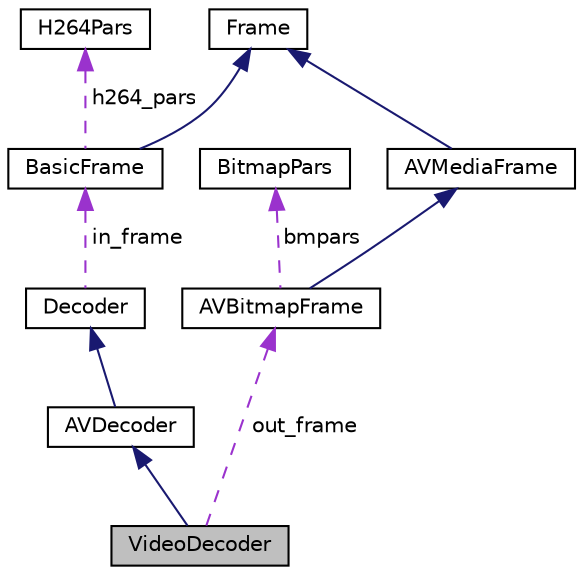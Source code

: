 digraph "VideoDecoder"
{
  edge [fontname="Helvetica",fontsize="10",labelfontname="Helvetica",labelfontsize="10"];
  node [fontname="Helvetica",fontsize="10",shape=record];
  Node3 [label="VideoDecoder",height=0.2,width=0.4,color="black", fillcolor="grey75", style="filled", fontcolor="black"];
  Node4 -> Node3 [dir="back",color="midnightblue",fontsize="10",style="solid",fontname="Helvetica"];
  Node4 [label="AVDecoder",height=0.2,width=0.4,color="black", fillcolor="white", style="filled",URL="$classAVDecoder.html",tooltip="Decoder using FFmpeg/libav. "];
  Node5 -> Node4 [dir="back",color="midnightblue",fontsize="10",style="solid",fontname="Helvetica"];
  Node5 [label="Decoder",height=0.2,width=0.4,color="black", fillcolor="white", style="filled",URL="$classDecoder.html",tooltip="A Virtual class for decoders. "];
  Node6 -> Node5 [dir="back",color="darkorchid3",fontsize="10",style="dashed",label=" in_frame" ,fontname="Helvetica"];
  Node6 [label="BasicFrame",height=0.2,width=0.4,color="black", fillcolor="white", style="filled",URL="$classBasicFrame.html",tooltip="Custom payload Frame. "];
  Node7 -> Node6 [dir="back",color="midnightblue",fontsize="10",style="solid",fontname="Helvetica"];
  Node7 [label="Frame",height=0.2,width=0.4,color="black", fillcolor="white", style="filled",URL="$classFrame.html",tooltip="Frame: An abstract queueable class. "];
  Node8 -> Node6 [dir="back",color="darkorchid3",fontsize="10",style="dashed",label=" h264_pars" ,fontname="Helvetica"];
  Node8 [label="H264Pars",height=0.2,width=0.4,color="black", fillcolor="white", style="filled",URL="$structH264Pars.html"];
  Node9 -> Node3 [dir="back",color="darkorchid3",fontsize="10",style="dashed",label=" out_frame" ,fontname="Helvetica"];
  Node9 [label="AVBitmapFrame",height=0.2,width=0.4,color="black", fillcolor="white", style="filled",URL="$classAVBitmapFrame.html",tooltip="Decoded YUV/RGB frame in FFMpeg format. "];
  Node10 -> Node9 [dir="back",color="midnightblue",fontsize="10",style="solid",fontname="Helvetica"];
  Node10 [label="AVMediaFrame",height=0.2,width=0.4,color="black", fillcolor="white", style="filled",URL="$classAVMediaFrame.html",tooltip="Decoded Frame in FFmpeg format. "];
  Node7 -> Node10 [dir="back",color="midnightblue",fontsize="10",style="solid",fontname="Helvetica"];
  Node11 -> Node9 [dir="back",color="darkorchid3",fontsize="10",style="dashed",label=" bmpars" ,fontname="Helvetica"];
  Node11 [label="BitmapPars",height=0.2,width=0.4,color="black", fillcolor="white", style="filled",URL="$structBitmapPars.html",tooltip="For AVBitmapFrames, linesizes are the widths + padding bytes. "];
}
